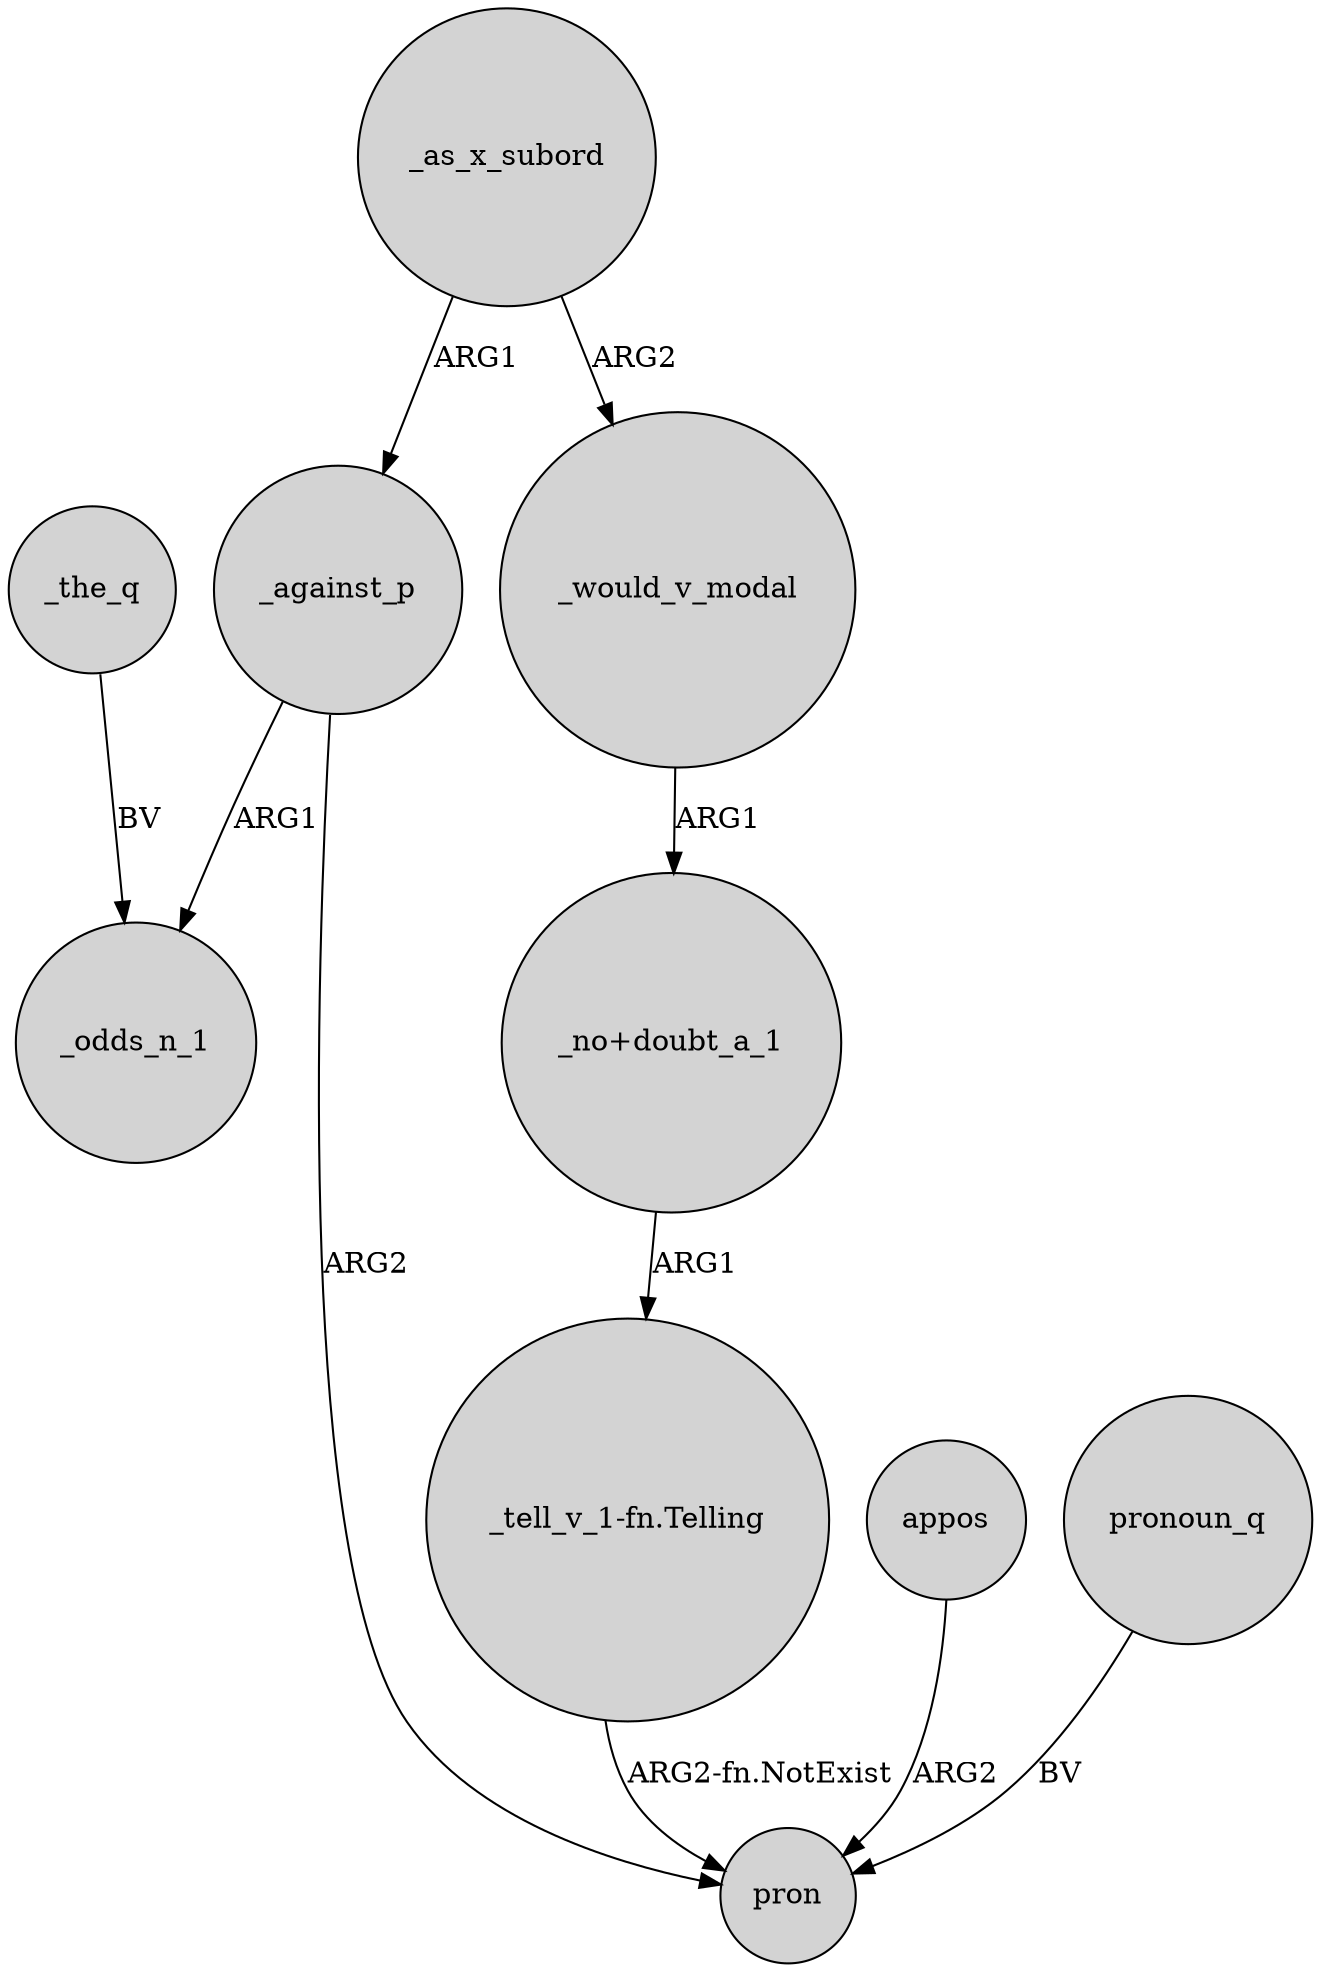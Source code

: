 digraph {
	node [shape=circle style=filled]
	_the_q -> _odds_n_1 [label=BV]
	_against_p -> _odds_n_1 [label=ARG1]
	_would_v_modal -> "_no+doubt_a_1" [label=ARG1]
	"_no+doubt_a_1" -> "_tell_v_1-fn.Telling" [label=ARG1]
	appos -> pron [label=ARG2]
	_as_x_subord -> _against_p [label=ARG1]
	_as_x_subord -> _would_v_modal [label=ARG2]
	"_tell_v_1-fn.Telling" -> pron [label="ARG2-fn.NotExist"]
	_against_p -> pron [label=ARG2]
	pronoun_q -> pron [label=BV]
}
